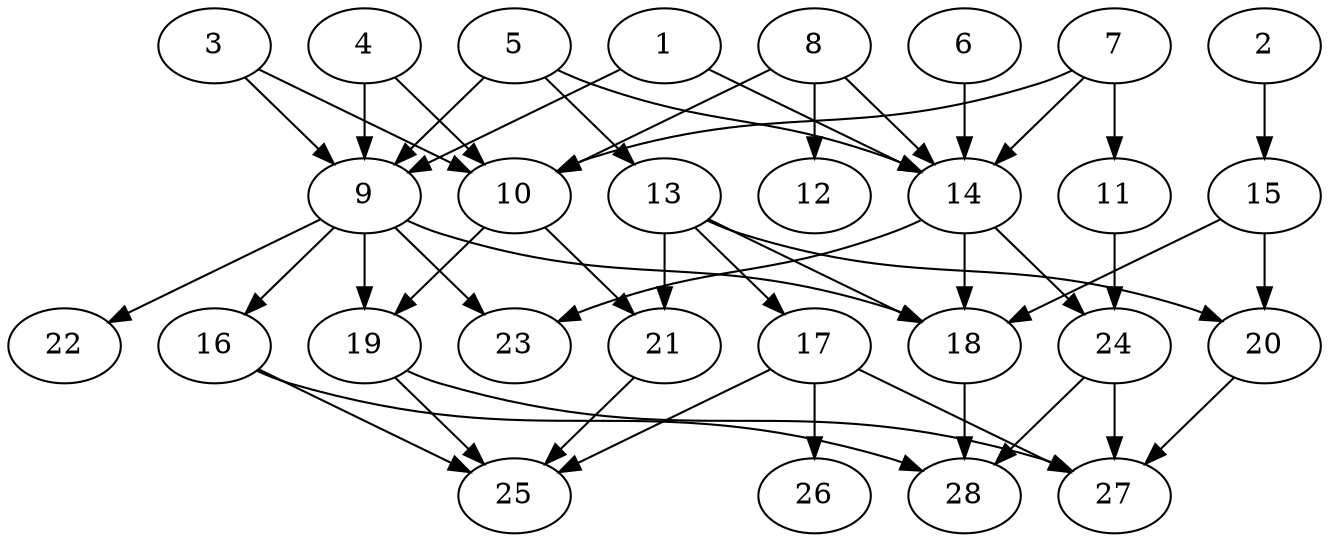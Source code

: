 // DAG (tier=2-normal, mode=compute, n=28, ccr=0.353, fat=0.606, density=0.595, regular=0.577, jump=0.155, mindata=524288, maxdata=8388608)
// DAG automatically generated by daggen at Sun Aug 24 16:33:33 2025
// /home/ermia/Project/Environments/daggen/bin/daggen --dot --ccr 0.353 --fat 0.606 --regular 0.577 --density 0.595 --jump 0.155 --mindata 524288 --maxdata 8388608 -n 28 
digraph G {
  1 [size="327445209858581725184", alpha="0.11", expect_size="163722604929290862592"]
  1 -> 9 [size ="380057302335488"]
  1 -> 14 [size ="380057302335488"]
  2 [size="81845996304203776000", alpha="0.16", expect_size="40922998152101888000"]
  2 -> 15 [size ="150807039180800"]
  3 [size="390994444194912", alpha="0.05", expect_size="195497222097456"]
  3 -> 9 [size ="9712129015808"]
  3 -> 10 [size ="9712129015808"]
  4 [size="49799320361886696", alpha="0.10", expect_size="24899660180943348"]
  4 -> 9 [size ="24500448002048"]
  4 -> 10 [size ="24500448002048"]
  5 [size="3011061752851838", alpha="0.18", expect_size="1505530876425919"]
  5 -> 9 [size ="182398276861952"]
  5 -> 13 [size ="182398276861952"]
  5 -> 14 [size ="182398276861952"]
  6 [size="348152951337910272", alpha="0.04", expect_size="174076475668955136"]
  6 -> 14 [size ="3959162929152"]
  7 [size="6294013914852584", alpha="0.13", expect_size="3147006957426292"]
  7 -> 10 [size ="422155321868288"]
  7 -> 11 [size ="422155321868288"]
  7 -> 14 [size ="422155321868288"]
  8 [size="140026376942720256", alpha="0.11", expect_size="70013188471360128"]
  8 -> 10 [size ="321522602344448"]
  8 -> 12 [size ="321522602344448"]
  8 -> 14 [size ="321522602344448"]
  9 [size="277961741020061216", alpha="0.04", expect_size="138980870510030608"]
  9 -> 16 [size ="287963137179648"]
  9 -> 18 [size ="287963137179648"]
  9 -> 19 [size ="287963137179648"]
  9 -> 22 [size ="287963137179648"]
  9 -> 23 [size ="287963137179648"]
  10 [size="8671626375687550", alpha="0.12", expect_size="4335813187843775"]
  10 -> 19 [size ="182163655884800"]
  10 -> 21 [size ="182163655884800"]
  11 [size="20830652269982646272", alpha="0.09", expect_size="10415326134991323136"]
  11 -> 24 [size ="60565489713152"]
  12 [size="163737269682289056", alpha="0.17", expect_size="81868634841144528"]
  13 [size="209027537006787", alpha="0.02", expect_size="104513768503393"]
  13 -> 17 [size ="8039985840128"]
  13 -> 18 [size ="8039985840128"]
  13 -> 20 [size ="8039985840128"]
  13 -> 21 [size ="8039985840128"]
  14 [size="152374613870592917504", alpha="0.09", expect_size="76187306935296458752"]
  14 -> 18 [size ="228225972174848"]
  14 -> 23 [size ="228225972174848"]
  14 -> 24 [size ="228225972174848"]
  15 [size="293784638013954048", alpha="0.07", expect_size="146892319006977024"]
  15 -> 18 [size ="228926588715008"]
  15 -> 20 [size ="228926588715008"]
  16 [size="3490145241951456", alpha="0.02", expect_size="1745072620975728"]
  16 -> 25 [size ="107271640055808"]
  16 -> 28 [size ="107271640055808"]
  17 [size="200844599988601225216", alpha="0.04", expect_size="100422299994300612608"]
  17 -> 25 [size ="274365874700288"]
  17 -> 26 [size ="274365874700288"]
  17 -> 27 [size ="274365874700288"]
  18 [size="7447423410046821", alpha="0.00", expect_size="3723711705023410"]
  18 -> 28 [size ="312652018483200"]
  19 [size="862523171950039680", alpha="0.03", expect_size="431261585975019840"]
  19 -> 25 [size ="411746737061888"]
  19 -> 27 [size ="411746737061888"]
  20 [size="135997208808445181952", alpha="0.13", expect_size="67998604404222590976"]
  20 -> 27 [size ="211564753846272"]
  21 [size="605017424376267008", alpha="0.06", expect_size="302508712188133504"]
  21 -> 25 [size ="282582138748928"]
  22 [size="8902897932462718976", alpha="0.16", expect_size="4451448966231359488"]
  23 [size="42650776015388803072", alpha="0.16", expect_size="21325388007694401536"]
  24 [size="1000911543637320", alpha="0.01", expect_size="500455771818660"]
  24 -> 27 [size ="85470386061312"]
  24 -> 28 [size ="85470386061312"]
  25 [size="191939732885739", alpha="0.16", expect_size="95969866442869"]
  26 [size="1512592041264403", alpha="0.06", expect_size="756296020632201"]
  27 [size="356673275305202112", alpha="0.07", expect_size="178336637652601056"]
  28 [size="7567917586479280", alpha="0.07", expect_size="3783958793239640"]
}